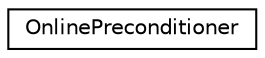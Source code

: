 digraph "Graphical Class Hierarchy"
{
  edge [fontname="Helvetica",fontsize="10",labelfontname="Helvetica",labelfontsize="10"];
  node [fontname="Helvetica",fontsize="10",shape=record];
  rankdir="LR";
  Node0 [label="OnlinePreconditioner",height=0.2,width=0.4,color="black", fillcolor="white", style="filled",URL="$classkaldi_1_1nnet2_1_1OnlinePreconditioner.html",tooltip="Keywords for search: natural gradient, naturalgradient, NG-SGD. "];
}
